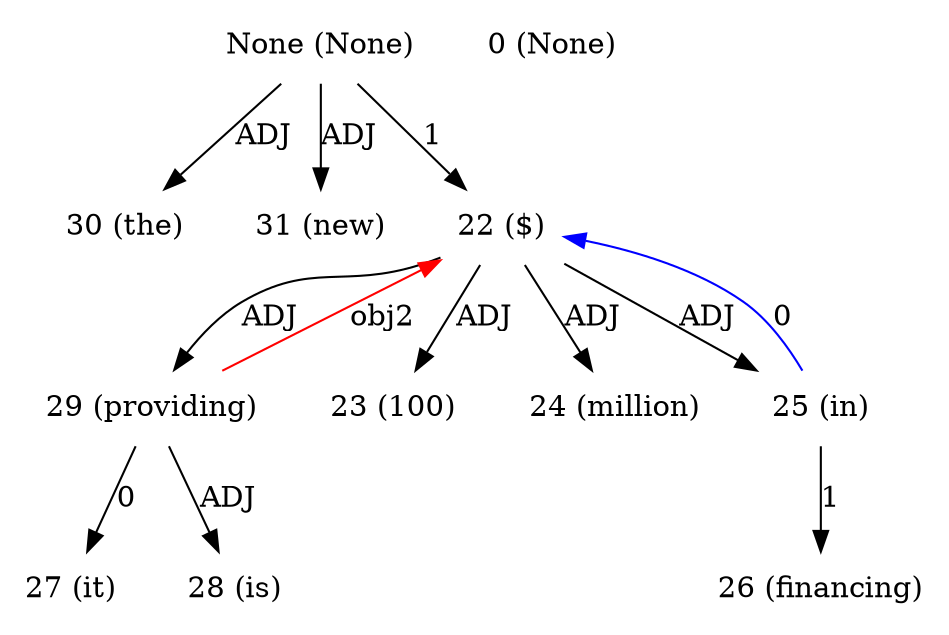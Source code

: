 digraph G{
edge [dir=forward]
node [shape=plaintext]

None [label="None (None)"]
None -> 30 [label="ADJ"]
None -> 31 [label="ADJ"]
None [label="None (None)"]
None -> 22 [label="1"]
0 [label="0 (None)"]
22 [label="22 ($)"]
29 -> 22 [label="obj2", color="red"]
22 -> 23 [label="ADJ"]
22 -> 24 [label="ADJ"]
22 -> 25 [label="ADJ"]
22 -> 29 [label="ADJ"]
23 [label="23 (100)"]
24 [label="24 (million)"]
25 [label="25 (in)"]
25 -> 26 [label="1"]
25 -> 22 [label="0", color="blue"]
26 [label="26 (financing)"]
27 [label="27 (it)"]
28 [label="28 (is)"]
29 [label="29 (providing)"]
29 -> 27 [label="0"]
29 -> 28 [label="ADJ"]
30 [label="30 (the)"]
31 [label="31 (new)"]
}
